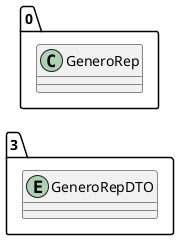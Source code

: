 @startuml 
allow_mixing
left to right direction
package "3"{
entity GeneroRepDTO

}
package "0"{
class GeneroRep
}
@enduml